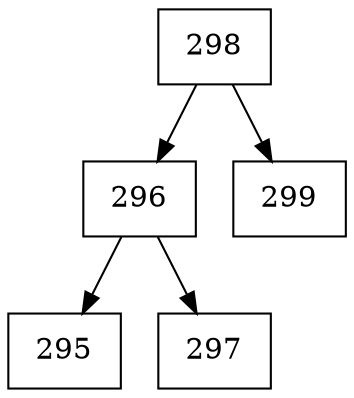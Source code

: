 digraph grafico{
rankdir=UD 
node[shape=box] 
concentrate=true 
nodo298[ shape=record, label ="298"];
nodo296[ shape=record, label ="296"];
nodo295[ shape=record, label ="295"];
nodo296->nodo295
nodo297[ shape=record, label ="297"];
nodo296->nodo297
nodo298->nodo296
nodo299[ shape=record, label ="299"];
nodo298->nodo299
}
